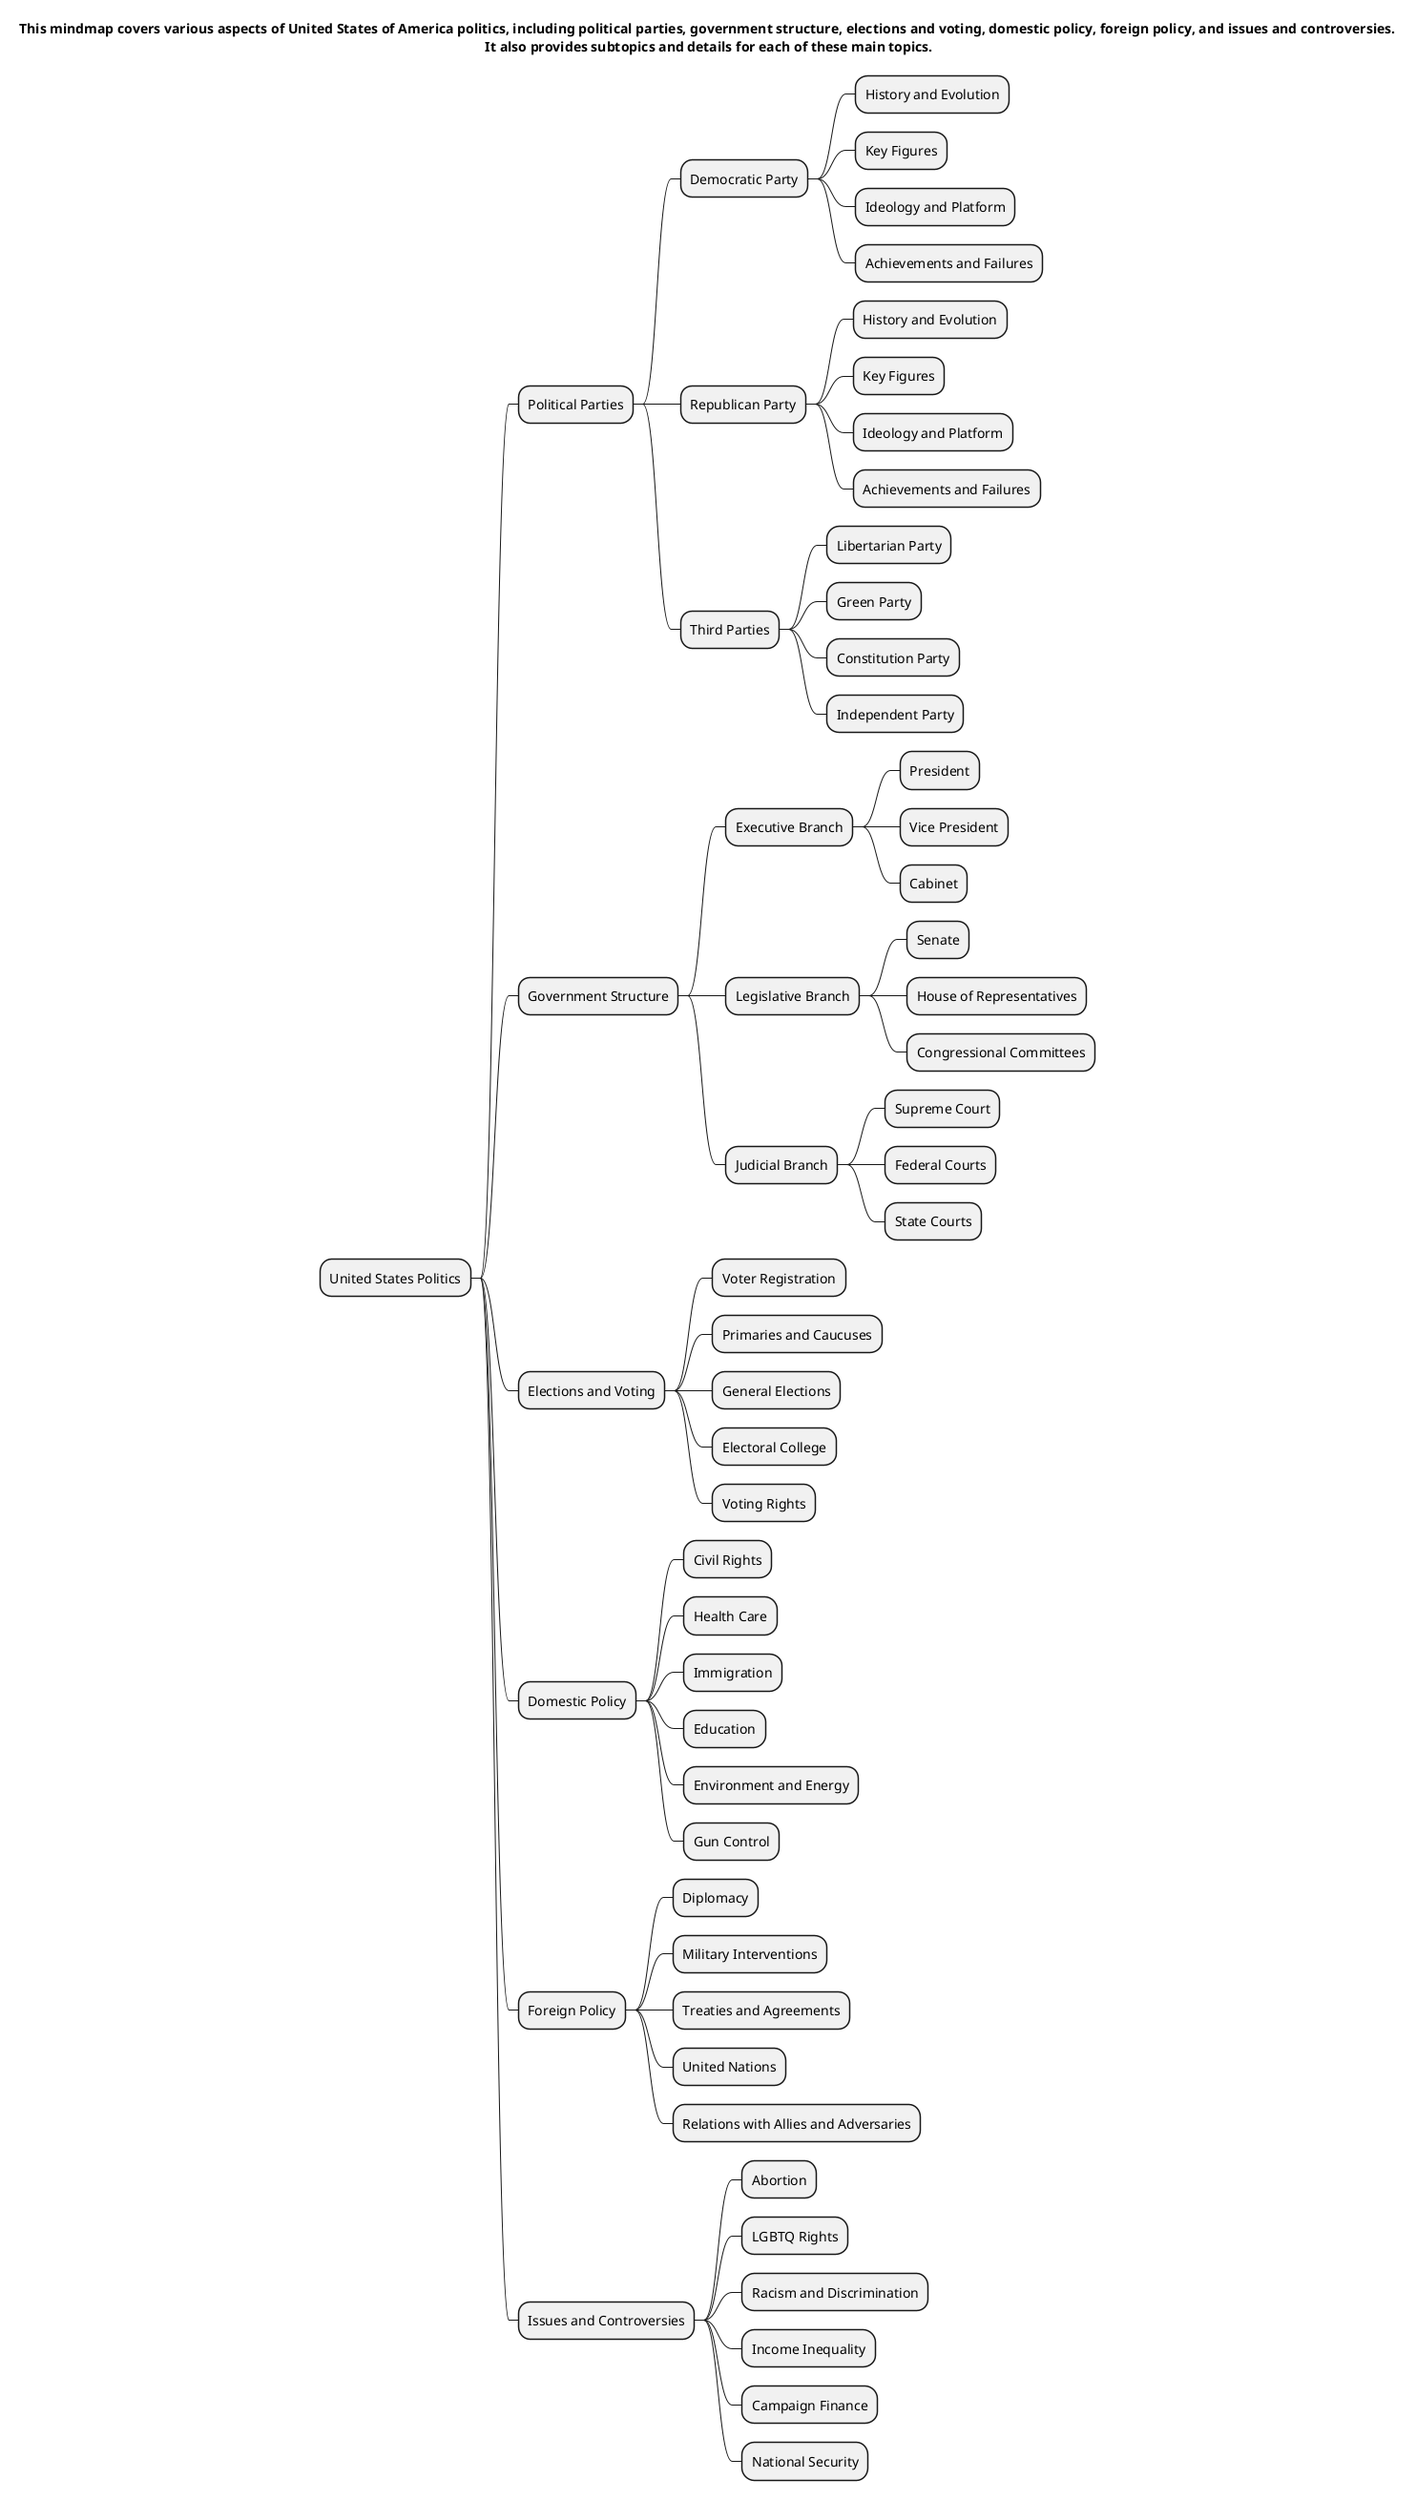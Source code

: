@startmindmap

title This mindmap covers various aspects of United States of America politics, including political parties, government structure, elections and voting, domestic policy, foreign policy, and issues and controversies.\n It also provides subtopics and details for each of these main topics.






* United States Politics
** Political Parties
*** Democratic Party
**** History and Evolution
**** Key Figures
**** Ideology and Platform
**** Achievements and Failures
*** Republican Party
**** History and Evolution
**** Key Figures
**** Ideology and Platform
**** Achievements and Failures
*** Third Parties
**** Libertarian Party
**** Green Party
**** Constitution Party
**** Independent Party
** Government Structure
*** Executive Branch
**** President
**** Vice President
**** Cabinet
*** Legislative Branch
**** Senate
**** House of Representatives
**** Congressional Committees
*** Judicial Branch
**** Supreme Court
**** Federal Courts
**** State Courts
** Elections and Voting
*** Voter Registration
*** Primaries and Caucuses
*** General Elections
*** Electoral College
*** Voting Rights
** Domestic Policy
*** Civil Rights
*** Health Care
*** Immigration
*** Education
*** Environment and Energy
*** Gun Control
** Foreign Policy
*** Diplomacy
*** Military Interventions
*** Treaties and Agreements
*** United Nations
*** Relations with Allies and Adversaries
** Issues and Controversies
*** Abortion
*** LGBTQ Rights
*** Racism and Discrimination
*** Income Inequality
*** Campaign Finance
*** National Security
@endmindmap
